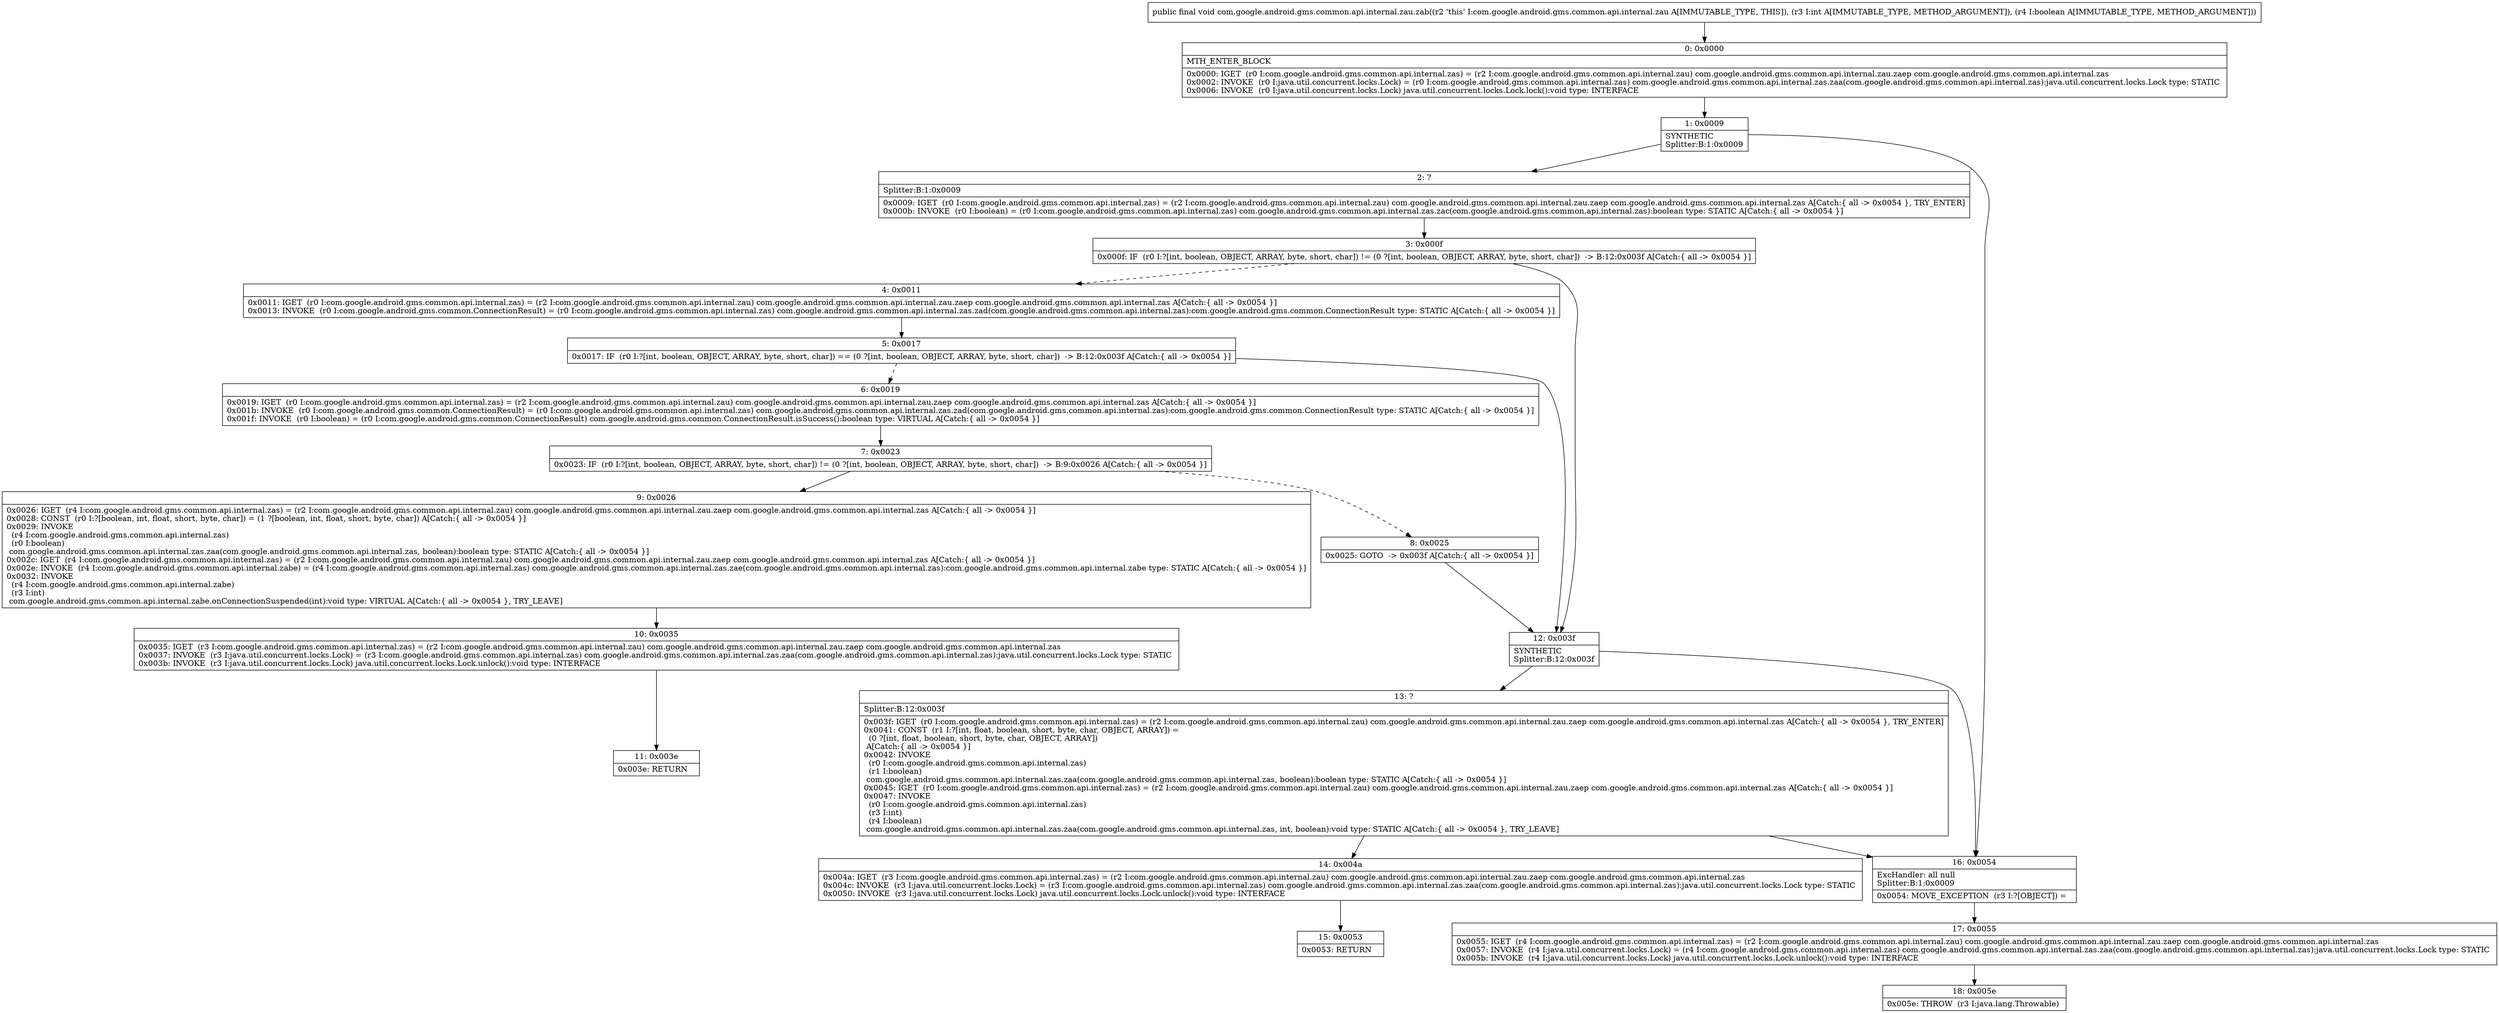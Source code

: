 digraph "CFG forcom.google.android.gms.common.api.internal.zau.zab(IZ)V" {
Node_0 [shape=record,label="{0\:\ 0x0000|MTH_ENTER_BLOCK\l|0x0000: IGET  (r0 I:com.google.android.gms.common.api.internal.zas) = (r2 I:com.google.android.gms.common.api.internal.zau) com.google.android.gms.common.api.internal.zau.zaep com.google.android.gms.common.api.internal.zas \l0x0002: INVOKE  (r0 I:java.util.concurrent.locks.Lock) = (r0 I:com.google.android.gms.common.api.internal.zas) com.google.android.gms.common.api.internal.zas.zaa(com.google.android.gms.common.api.internal.zas):java.util.concurrent.locks.Lock type: STATIC \l0x0006: INVOKE  (r0 I:java.util.concurrent.locks.Lock) java.util.concurrent.locks.Lock.lock():void type: INTERFACE \l}"];
Node_1 [shape=record,label="{1\:\ 0x0009|SYNTHETIC\lSplitter:B:1:0x0009\l}"];
Node_2 [shape=record,label="{2\:\ ?|Splitter:B:1:0x0009\l|0x0009: IGET  (r0 I:com.google.android.gms.common.api.internal.zas) = (r2 I:com.google.android.gms.common.api.internal.zau) com.google.android.gms.common.api.internal.zau.zaep com.google.android.gms.common.api.internal.zas A[Catch:\{ all \-\> 0x0054 \}, TRY_ENTER]\l0x000b: INVOKE  (r0 I:boolean) = (r0 I:com.google.android.gms.common.api.internal.zas) com.google.android.gms.common.api.internal.zas.zac(com.google.android.gms.common.api.internal.zas):boolean type: STATIC A[Catch:\{ all \-\> 0x0054 \}]\l}"];
Node_3 [shape=record,label="{3\:\ 0x000f|0x000f: IF  (r0 I:?[int, boolean, OBJECT, ARRAY, byte, short, char]) != (0 ?[int, boolean, OBJECT, ARRAY, byte, short, char])  \-\> B:12:0x003f A[Catch:\{ all \-\> 0x0054 \}]\l}"];
Node_4 [shape=record,label="{4\:\ 0x0011|0x0011: IGET  (r0 I:com.google.android.gms.common.api.internal.zas) = (r2 I:com.google.android.gms.common.api.internal.zau) com.google.android.gms.common.api.internal.zau.zaep com.google.android.gms.common.api.internal.zas A[Catch:\{ all \-\> 0x0054 \}]\l0x0013: INVOKE  (r0 I:com.google.android.gms.common.ConnectionResult) = (r0 I:com.google.android.gms.common.api.internal.zas) com.google.android.gms.common.api.internal.zas.zad(com.google.android.gms.common.api.internal.zas):com.google.android.gms.common.ConnectionResult type: STATIC A[Catch:\{ all \-\> 0x0054 \}]\l}"];
Node_5 [shape=record,label="{5\:\ 0x0017|0x0017: IF  (r0 I:?[int, boolean, OBJECT, ARRAY, byte, short, char]) == (0 ?[int, boolean, OBJECT, ARRAY, byte, short, char])  \-\> B:12:0x003f A[Catch:\{ all \-\> 0x0054 \}]\l}"];
Node_6 [shape=record,label="{6\:\ 0x0019|0x0019: IGET  (r0 I:com.google.android.gms.common.api.internal.zas) = (r2 I:com.google.android.gms.common.api.internal.zau) com.google.android.gms.common.api.internal.zau.zaep com.google.android.gms.common.api.internal.zas A[Catch:\{ all \-\> 0x0054 \}]\l0x001b: INVOKE  (r0 I:com.google.android.gms.common.ConnectionResult) = (r0 I:com.google.android.gms.common.api.internal.zas) com.google.android.gms.common.api.internal.zas.zad(com.google.android.gms.common.api.internal.zas):com.google.android.gms.common.ConnectionResult type: STATIC A[Catch:\{ all \-\> 0x0054 \}]\l0x001f: INVOKE  (r0 I:boolean) = (r0 I:com.google.android.gms.common.ConnectionResult) com.google.android.gms.common.ConnectionResult.isSuccess():boolean type: VIRTUAL A[Catch:\{ all \-\> 0x0054 \}]\l}"];
Node_7 [shape=record,label="{7\:\ 0x0023|0x0023: IF  (r0 I:?[int, boolean, OBJECT, ARRAY, byte, short, char]) != (0 ?[int, boolean, OBJECT, ARRAY, byte, short, char])  \-\> B:9:0x0026 A[Catch:\{ all \-\> 0x0054 \}]\l}"];
Node_8 [shape=record,label="{8\:\ 0x0025|0x0025: GOTO  \-\> 0x003f A[Catch:\{ all \-\> 0x0054 \}]\l}"];
Node_9 [shape=record,label="{9\:\ 0x0026|0x0026: IGET  (r4 I:com.google.android.gms.common.api.internal.zas) = (r2 I:com.google.android.gms.common.api.internal.zau) com.google.android.gms.common.api.internal.zau.zaep com.google.android.gms.common.api.internal.zas A[Catch:\{ all \-\> 0x0054 \}]\l0x0028: CONST  (r0 I:?[boolean, int, float, short, byte, char]) = (1 ?[boolean, int, float, short, byte, char]) A[Catch:\{ all \-\> 0x0054 \}]\l0x0029: INVOKE  \l  (r4 I:com.google.android.gms.common.api.internal.zas)\l  (r0 I:boolean)\l com.google.android.gms.common.api.internal.zas.zaa(com.google.android.gms.common.api.internal.zas, boolean):boolean type: STATIC A[Catch:\{ all \-\> 0x0054 \}]\l0x002c: IGET  (r4 I:com.google.android.gms.common.api.internal.zas) = (r2 I:com.google.android.gms.common.api.internal.zau) com.google.android.gms.common.api.internal.zau.zaep com.google.android.gms.common.api.internal.zas A[Catch:\{ all \-\> 0x0054 \}]\l0x002e: INVOKE  (r4 I:com.google.android.gms.common.api.internal.zabe) = (r4 I:com.google.android.gms.common.api.internal.zas) com.google.android.gms.common.api.internal.zas.zae(com.google.android.gms.common.api.internal.zas):com.google.android.gms.common.api.internal.zabe type: STATIC A[Catch:\{ all \-\> 0x0054 \}]\l0x0032: INVOKE  \l  (r4 I:com.google.android.gms.common.api.internal.zabe)\l  (r3 I:int)\l com.google.android.gms.common.api.internal.zabe.onConnectionSuspended(int):void type: VIRTUAL A[Catch:\{ all \-\> 0x0054 \}, TRY_LEAVE]\l}"];
Node_10 [shape=record,label="{10\:\ 0x0035|0x0035: IGET  (r3 I:com.google.android.gms.common.api.internal.zas) = (r2 I:com.google.android.gms.common.api.internal.zau) com.google.android.gms.common.api.internal.zau.zaep com.google.android.gms.common.api.internal.zas \l0x0037: INVOKE  (r3 I:java.util.concurrent.locks.Lock) = (r3 I:com.google.android.gms.common.api.internal.zas) com.google.android.gms.common.api.internal.zas.zaa(com.google.android.gms.common.api.internal.zas):java.util.concurrent.locks.Lock type: STATIC \l0x003b: INVOKE  (r3 I:java.util.concurrent.locks.Lock) java.util.concurrent.locks.Lock.unlock():void type: INTERFACE \l}"];
Node_11 [shape=record,label="{11\:\ 0x003e|0x003e: RETURN   \l}"];
Node_12 [shape=record,label="{12\:\ 0x003f|SYNTHETIC\lSplitter:B:12:0x003f\l}"];
Node_13 [shape=record,label="{13\:\ ?|Splitter:B:12:0x003f\l|0x003f: IGET  (r0 I:com.google.android.gms.common.api.internal.zas) = (r2 I:com.google.android.gms.common.api.internal.zau) com.google.android.gms.common.api.internal.zau.zaep com.google.android.gms.common.api.internal.zas A[Catch:\{ all \-\> 0x0054 \}, TRY_ENTER]\l0x0041: CONST  (r1 I:?[int, float, boolean, short, byte, char, OBJECT, ARRAY]) = \l  (0 ?[int, float, boolean, short, byte, char, OBJECT, ARRAY])\l A[Catch:\{ all \-\> 0x0054 \}]\l0x0042: INVOKE  \l  (r0 I:com.google.android.gms.common.api.internal.zas)\l  (r1 I:boolean)\l com.google.android.gms.common.api.internal.zas.zaa(com.google.android.gms.common.api.internal.zas, boolean):boolean type: STATIC A[Catch:\{ all \-\> 0x0054 \}]\l0x0045: IGET  (r0 I:com.google.android.gms.common.api.internal.zas) = (r2 I:com.google.android.gms.common.api.internal.zau) com.google.android.gms.common.api.internal.zau.zaep com.google.android.gms.common.api.internal.zas A[Catch:\{ all \-\> 0x0054 \}]\l0x0047: INVOKE  \l  (r0 I:com.google.android.gms.common.api.internal.zas)\l  (r3 I:int)\l  (r4 I:boolean)\l com.google.android.gms.common.api.internal.zas.zaa(com.google.android.gms.common.api.internal.zas, int, boolean):void type: STATIC A[Catch:\{ all \-\> 0x0054 \}, TRY_LEAVE]\l}"];
Node_14 [shape=record,label="{14\:\ 0x004a|0x004a: IGET  (r3 I:com.google.android.gms.common.api.internal.zas) = (r2 I:com.google.android.gms.common.api.internal.zau) com.google.android.gms.common.api.internal.zau.zaep com.google.android.gms.common.api.internal.zas \l0x004c: INVOKE  (r3 I:java.util.concurrent.locks.Lock) = (r3 I:com.google.android.gms.common.api.internal.zas) com.google.android.gms.common.api.internal.zas.zaa(com.google.android.gms.common.api.internal.zas):java.util.concurrent.locks.Lock type: STATIC \l0x0050: INVOKE  (r3 I:java.util.concurrent.locks.Lock) java.util.concurrent.locks.Lock.unlock():void type: INTERFACE \l}"];
Node_15 [shape=record,label="{15\:\ 0x0053|0x0053: RETURN   \l}"];
Node_16 [shape=record,label="{16\:\ 0x0054|ExcHandler: all null\lSplitter:B:1:0x0009\l|0x0054: MOVE_EXCEPTION  (r3 I:?[OBJECT]) =  \l}"];
Node_17 [shape=record,label="{17\:\ 0x0055|0x0055: IGET  (r4 I:com.google.android.gms.common.api.internal.zas) = (r2 I:com.google.android.gms.common.api.internal.zau) com.google.android.gms.common.api.internal.zau.zaep com.google.android.gms.common.api.internal.zas \l0x0057: INVOKE  (r4 I:java.util.concurrent.locks.Lock) = (r4 I:com.google.android.gms.common.api.internal.zas) com.google.android.gms.common.api.internal.zas.zaa(com.google.android.gms.common.api.internal.zas):java.util.concurrent.locks.Lock type: STATIC \l0x005b: INVOKE  (r4 I:java.util.concurrent.locks.Lock) java.util.concurrent.locks.Lock.unlock():void type: INTERFACE \l}"];
Node_18 [shape=record,label="{18\:\ 0x005e|0x005e: THROW  (r3 I:java.lang.Throwable) \l}"];
MethodNode[shape=record,label="{public final void com.google.android.gms.common.api.internal.zau.zab((r2 'this' I:com.google.android.gms.common.api.internal.zau A[IMMUTABLE_TYPE, THIS]), (r3 I:int A[IMMUTABLE_TYPE, METHOD_ARGUMENT]), (r4 I:boolean A[IMMUTABLE_TYPE, METHOD_ARGUMENT])) }"];
MethodNode -> Node_0;
Node_0 -> Node_1;
Node_1 -> Node_2;
Node_1 -> Node_16;
Node_2 -> Node_3;
Node_3 -> Node_4[style=dashed];
Node_3 -> Node_12;
Node_4 -> Node_5;
Node_5 -> Node_6[style=dashed];
Node_5 -> Node_12;
Node_6 -> Node_7;
Node_7 -> Node_8[style=dashed];
Node_7 -> Node_9;
Node_8 -> Node_12;
Node_9 -> Node_10;
Node_10 -> Node_11;
Node_12 -> Node_13;
Node_12 -> Node_16;
Node_13 -> Node_14;
Node_13 -> Node_16;
Node_14 -> Node_15;
Node_16 -> Node_17;
Node_17 -> Node_18;
}

